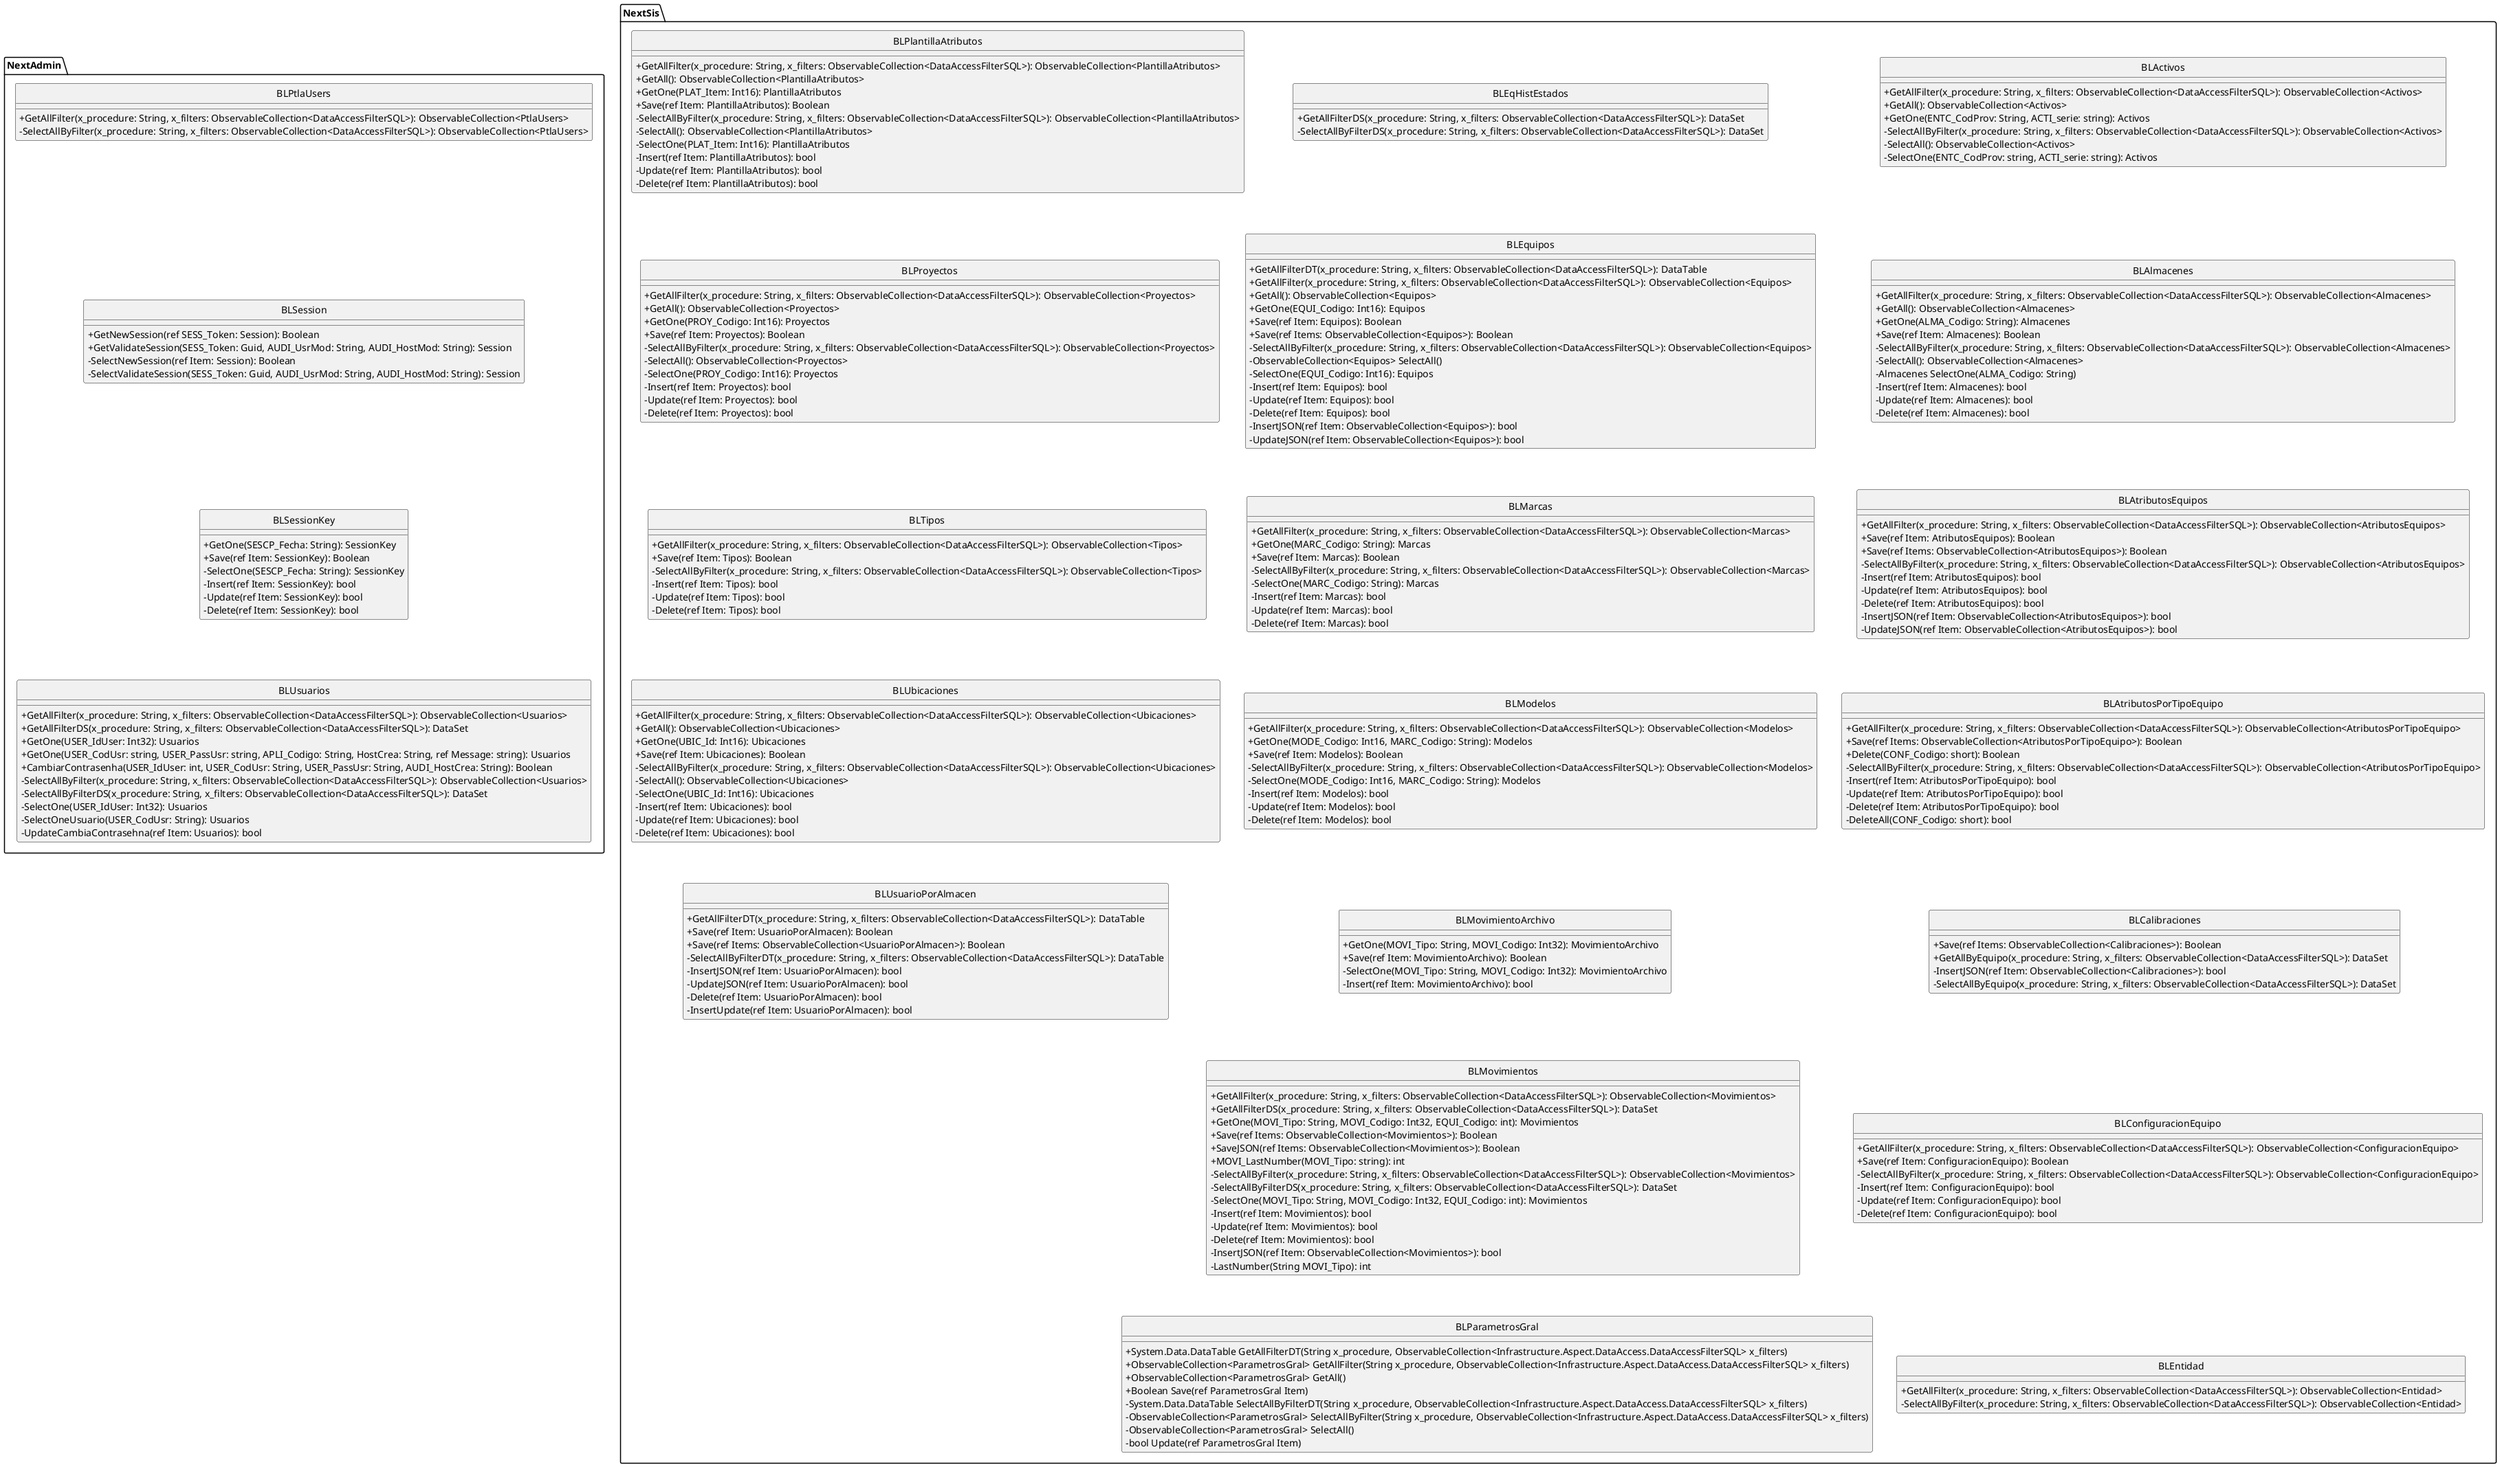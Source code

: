 @startuml BusinessLogic
skinparam ClassAttributeIconSize 0
hide circle
skinparam Linetype ortho

package "NextAdmin"{
    class BLSession{
        + GetNewSession(ref SESS_Token: Session): Boolean
        + GetValidateSession(SESS_Token: Guid, AUDI_UsrMod: String, AUDI_HostMod: String): Session
        - SelectNewSession(ref Item: Session): Boolean
        - SelectValidateSession(SESS_Token: Guid, AUDI_UsrMod: String, AUDI_HostMod: String): Session
    }

    class BLSessionKey{
        + GetOne(SESCP_Fecha: String): SessionKey
        + Save(ref Item: SessionKey): Boolean
        - SelectOne(SESCP_Fecha: String): SessionKey
        - Insert(ref Item: SessionKey): bool
        - Update(ref Item: SessionKey): bool
        - Delete(ref Item: SessionKey): bool
    }

    class BLPtlaUsers{
        + GetAllFilter(x_procedure: String, x_filters: ObservableCollection<DataAccessFilterSQL>): ObservableCollection<PtlaUsers>
        - SelectAllByFilter(x_procedure: String, x_filters: ObservableCollection<DataAccessFilterSQL>): ObservableCollection<PtlaUsers>
    }

    class BLUsuarios{
        + GetAllFilter(x_procedure: String, x_filters: ObservableCollection<DataAccessFilterSQL>): ObservableCollection<Usuarios>
        + GetAllFilterDS(x_procedure: String, x_filters: ObservableCollection<DataAccessFilterSQL>): DataSet
        + GetOne(USER_IdUser: Int32): Usuarios
        + GetOne(USER_CodUsr: string, USER_PassUsr: string, APLI_Codigo: String, HostCrea: String, ref Message: string): Usuarios
        + CambiarContrasenha(USER_IdUser: int, USER_CodUsr: String, USER_PassUsr: String, AUDI_HostCrea: String): Boolean
        - SelectAllByFilter(x_procedure: String, x_filters: ObservableCollection<DataAccessFilterSQL>): ObservableCollection<Usuarios>
        - SelectAllByFilterDS(x_procedure: String, x_filters: ObservableCollection<DataAccessFilterSQL>): DataSet
        - SelectOne(USER_IdUser: Int32): Usuarios
        - SelectOneUsuario(USER_CodUsr: String): Usuarios
        - UpdateCambiaContrasehna(ref Item: Usuarios): bool
    }
}

package "NextSis"{
        class BLActivos{
        + GetAllFilter(x_procedure: String, x_filters: ObservableCollection<DataAccessFilterSQL>): ObservableCollection<Activos>
        + GetAll(): ObservableCollection<Activos>
        + GetOne(ENTC_CodProv: String, ACTI_serie: string): Activos
        - SelectAllByFilter(x_procedure: String, x_filters: ObservableCollection<DataAccessFilterSQL>): ObservableCollection<Activos>
        - SelectAll(): ObservableCollection<Activos>
        - SelectOne(ENTC_CodProv: string, ACTI_serie: string): Activos
    }

    class BLAlmacenes{
        + GetAllFilter(x_procedure: String, x_filters: ObservableCollection<DataAccessFilterSQL>): ObservableCollection<Almacenes>
        + GetAll(): ObservableCollection<Almacenes>
        + GetOne(ALMA_Codigo: String): Almacenes
        + Save(ref Item: Almacenes): Boolean
        - SelectAllByFilter(x_procedure: String, x_filters: ObservableCollection<DataAccessFilterSQL>): ObservableCollection<Almacenes>
        - SelectAll(): ObservableCollection<Almacenes>
        - Almacenes SelectOne(ALMA_Codigo: String)
        - Insert(ref Item: Almacenes): bool
        - Update(ref Item: Almacenes): bool
        - Delete(ref Item: Almacenes): bool
    }

    class BLAtributosEquipos{
        + GetAllFilter(x_procedure: String, x_filters: ObservableCollection<DataAccessFilterSQL>): ObservableCollection<AtributosEquipos>
        + Save(ref Item: AtributosEquipos): Boolean
        + Save(ref Items: ObservableCollection<AtributosEquipos>): Boolean
        - SelectAllByFilter(x_procedure: String, x_filters: ObservableCollection<DataAccessFilterSQL>): ObservableCollection<AtributosEquipos>
        - Insert(ref Item: AtributosEquipos): bool
        - Update(ref Item: AtributosEquipos): bool
        - Delete(ref Item: AtributosEquipos): bool
        - InsertJSON(ref Item: ObservableCollection<AtributosEquipos>): bool
        - UpdateJSON(ref Item: ObservableCollection<AtributosEquipos>): bool
    }

    class BLAtributosPorTipoEquipo{
        + GetAllFilter(x_procedure: String, x_filters: ObservableCollection<DataAccessFilterSQL>): ObservableCollection<AtributosPorTipoEquipo>
        + Save(ref Items: ObservableCollection<AtributosPorTipoEquipo>): Boolean
        + Delete(CONF_Codigo: short): Boolean
        - SelectAllByFilter(x_procedure: String, x_filters: ObservableCollection<DataAccessFilterSQL>): ObservableCollection<AtributosPorTipoEquipo>
        - Insert(ref Item: AtributosPorTipoEquipo): bool
        - Update(ref Item: AtributosPorTipoEquipo): bool
        - Delete(ref Item: AtributosPorTipoEquipo): bool
        - DeleteAll(CONF_Codigo: short): bool
    }

    class BLCalibraciones{
        + Save(ref Items: ObservableCollection<Calibraciones>): Boolean
        + GetAllByEquipo(x_procedure: String, x_filters: ObservableCollection<DataAccessFilterSQL>): DataSet
        - InsertJSON(ref Item: ObservableCollection<Calibraciones>): bool
        - SelectAllByEquipo(x_procedure: String, x_filters: ObservableCollection<DataAccessFilterSQL>): DataSet
    }

    class BLConfiguracionEquipo{
        + GetAllFilter(x_procedure: String, x_filters: ObservableCollection<DataAccessFilterSQL>): ObservableCollection<ConfiguracionEquipo>
        + Save(ref Item: ConfiguracionEquipo): Boolean
        - SelectAllByFilter(x_procedure: String, x_filters: ObservableCollection<DataAccessFilterSQL>): ObservableCollection<ConfiguracionEquipo>
        - Insert(ref Item: ConfiguracionEquipo): bool
        - Update(ref Item: ConfiguracionEquipo): bool
        - Delete(ref Item: ConfiguracionEquipo): bool
    }

    class BLEntidad{
        + GetAllFilter(x_procedure: String, x_filters: ObservableCollection<DataAccessFilterSQL>): ObservableCollection<Entidad>
        - SelectAllByFilter(x_procedure: String, x_filters: ObservableCollection<DataAccessFilterSQL>): ObservableCollection<Entidad>
    }

    class BLEqHistEstados{
        + GetAllFilterDS(x_procedure: String, x_filters: ObservableCollection<DataAccessFilterSQL>): DataSet
        - SelectAllByFilterDS(x_procedure: String, x_filters: ObservableCollection<DataAccessFilterSQL>): DataSet
    }

    class BLEquipos{
        + GetAllFilterDT(x_procedure: String, x_filters: ObservableCollection<DataAccessFilterSQL>): DataTable
        + GetAllFilter(x_procedure: String, x_filters: ObservableCollection<DataAccessFilterSQL>): ObservableCollection<Equipos>
        + GetAll(): ObservableCollection<Equipos>
        + GetOne(EQUI_Codigo: Int16): Equipos
        + Save(ref Item: Equipos): Boolean
        + Save(ref Items: ObservableCollection<Equipos>): Boolean
        - SelectAllByFilter(x_procedure: String, x_filters: ObservableCollection<DataAccessFilterSQL>): ObservableCollection<Equipos>
        - ObservableCollection<Equipos> SelectAll()
        - SelectOne(EQUI_Codigo: Int16): Equipos
        - Insert(ref Item: Equipos): bool
        - Update(ref Item: Equipos): bool
        - Delete(ref Item: Equipos): bool
        - InsertJSON(ref Item: ObservableCollection<Equipos>): bool
        - UpdateJSON(ref Item: ObservableCollection<Equipos>): bool
    }

    class BLMarcas{
        + GetAllFilter(x_procedure: String, x_filters: ObservableCollection<DataAccessFilterSQL>): ObservableCollection<Marcas>
        + GetOne(MARC_Codigo: String): Marcas
        + Save(ref Item: Marcas): Boolean
        - SelectAllByFilter(x_procedure: String, x_filters: ObservableCollection<DataAccessFilterSQL>): ObservableCollection<Marcas>
        - SelectOne(MARC_Codigo: String): Marcas
        - Insert(ref Item: Marcas): bool
        - Update(ref Item: Marcas): bool
        - Delete(ref Item: Marcas): bool
    }

    class BLModelos{
        + GetAllFilter(x_procedure: String, x_filters: ObservableCollection<DataAccessFilterSQL>): ObservableCollection<Modelos>
        + GetOne(MODE_Codigo: Int16, MARC_Codigo: String): Modelos
        + Save(ref Item: Modelos): Boolean
        - SelectAllByFilter(x_procedure: String, x_filters: ObservableCollection<DataAccessFilterSQL>): ObservableCollection<Modelos>
        - SelectOne(MODE_Codigo: Int16, MARC_Codigo: String): Modelos
        - Insert(ref Item: Modelos): bool
        - Update(ref Item: Modelos): bool
        - Delete(ref Item: Modelos): bool
    }

    class BLMovimientoArchivo{
        + GetOne(MOVI_Tipo: String, MOVI_Codigo: Int32): MovimientoArchivo
        + Save(ref Item: MovimientoArchivo): Boolean
        - SelectOne(MOVI_Tipo: String, MOVI_Codigo: Int32): MovimientoArchivo
        - Insert(ref Item: MovimientoArchivo): bool
    }

    class BLMovimientos{
        + GetAllFilter(x_procedure: String, x_filters: ObservableCollection<DataAccessFilterSQL>): ObservableCollection<Movimientos>
        + GetAllFilterDS(x_procedure: String, x_filters: ObservableCollection<DataAccessFilterSQL>): DataSet
        + GetOne(MOVI_Tipo: String, MOVI_Codigo: Int32, EQUI_Codigo: int): Movimientos
        + Save(ref Items: ObservableCollection<Movimientos>): Boolean
        + SaveJSON(ref Items: ObservableCollection<Movimientos>): Boolean
        + MOVI_LastNumber(MOVI_Tipo: string): int
        - SelectAllByFilter(x_procedure: String, x_filters: ObservableCollection<DataAccessFilterSQL>): ObservableCollection<Movimientos>
        - SelectAllByFilterDS(x_procedure: String, x_filters: ObservableCollection<DataAccessFilterSQL>): DataSet
        - SelectOne(MOVI_Tipo: String, MOVI_Codigo: Int32, EQUI_Codigo: int): Movimientos
        - Insert(ref Item: Movimientos): bool
        - Update(ref Item: Movimientos): bool
        - Delete(ref Item: Movimientos): bool
        - InsertJSON(ref Item: ObservableCollection<Movimientos>): bool
        - LastNumber(String MOVI_Tipo): int
    }

    class BLParametrosGral{
        + System.Data.DataTable GetAllFilterDT(String x_procedure, ObservableCollection<Infrastructure.Aspect.DataAccess.DataAccessFilterSQL> x_filters)
        + ObservableCollection<ParametrosGral> GetAllFilter(String x_procedure, ObservableCollection<Infrastructure.Aspect.DataAccess.DataAccessFilterSQL> x_filters)
        + ObservableCollection<ParametrosGral> GetAll()
        + Boolean Save(ref ParametrosGral Item)
        - System.Data.DataTable SelectAllByFilterDT(String x_procedure, ObservableCollection<Infrastructure.Aspect.DataAccess.DataAccessFilterSQL> x_filters)
        - ObservableCollection<ParametrosGral> SelectAllByFilter(String x_procedure, ObservableCollection<Infrastructure.Aspect.DataAccess.DataAccessFilterSQL> x_filters)
        - ObservableCollection<ParametrosGral> SelectAll()
        - bool Update(ref ParametrosGral Item)
    }

    class BLPlantillaAtributos{
        + GetAllFilter(x_procedure: String, x_filters: ObservableCollection<DataAccessFilterSQL>): ObservableCollection<PlantillaAtributos>
        + GetAll(): ObservableCollection<PlantillaAtributos>
        + GetOne(PLAT_Item: Int16): PlantillaAtributos
        + Save(ref Item: PlantillaAtributos): Boolean
        - SelectAllByFilter(x_procedure: String, x_filters: ObservableCollection<DataAccessFilterSQL>): ObservableCollection<PlantillaAtributos>
        - SelectAll(): ObservableCollection<PlantillaAtributos>
        - SelectOne(PLAT_Item: Int16): PlantillaAtributos
        - Insert(ref Item: PlantillaAtributos): bool
        - Update(ref Item: PlantillaAtributos): bool
        - Delete(ref Item: PlantillaAtributos): bool
    }

    class BLProyectos{
        + GetAllFilter(x_procedure: String, x_filters: ObservableCollection<DataAccessFilterSQL>): ObservableCollection<Proyectos>
        + GetAll(): ObservableCollection<Proyectos>
        + GetOne(PROY_Codigo: Int16): Proyectos
        + Save(ref Item: Proyectos): Boolean
        - SelectAllByFilter(x_procedure: String, x_filters: ObservableCollection<DataAccessFilterSQL>): ObservableCollection<Proyectos>
        - SelectAll(): ObservableCollection<Proyectos>
        - SelectOne(PROY_Codigo: Int16): Proyectos
        - Insert(ref Item: Proyectos): bool
        - Update(ref Item: Proyectos): bool
        - Delete(ref Item: Proyectos): bool
    }

    class BLTipos{
        + GetAllFilter(x_procedure: String, x_filters: ObservableCollection<DataAccessFilterSQL>): ObservableCollection<Tipos>
        + Save(ref Item: Tipos): Boolean
        - SelectAllByFilter(x_procedure: String, x_filters: ObservableCollection<DataAccessFilterSQL>): ObservableCollection<Tipos>
        - Insert(ref Item: Tipos): bool
        - Update(ref Item: Tipos): bool
        - Delete(ref Item: Tipos): bool
    }

    class BLUbicaciones{
        + GetAllFilter(x_procedure: String, x_filters: ObservableCollection<DataAccessFilterSQL>): ObservableCollection<Ubicaciones>
        + GetAll(): ObservableCollection<Ubicaciones>
        + GetOne(UBIC_Id: Int16): Ubicaciones
        + Save(ref Item: Ubicaciones): Boolean
        - SelectAllByFilter(x_procedure: String, x_filters: ObservableCollection<DataAccessFilterSQL>): ObservableCollection<Ubicaciones>
        - SelectAll(): ObservableCollection<Ubicaciones>
        - SelectOne(UBIC_Id: Int16): Ubicaciones
        - Insert(ref Item: Ubicaciones): bool
        - Update(ref Item: Ubicaciones): bool
        - Delete(ref Item: Ubicaciones): bool
    }

    class BLUsuarioPorAlmacen{
        + GetAllFilterDT(x_procedure: String, x_filters: ObservableCollection<DataAccessFilterSQL>): DataTable
        + Save(ref Item: UsuarioPorAlmacen): Boolean
        + Save(ref Items: ObservableCollection<UsuarioPorAlmacen>): Boolean
        - SelectAllByFilterDT(x_procedure: String, x_filters: ObservableCollection<DataAccessFilterSQL>): DataTable
        - InsertJSON(ref Item: UsuarioPorAlmacen): bool
        - UpdateJSON(ref Item: UsuarioPorAlmacen): bool
        - Delete(ref Item: UsuarioPorAlmacen): bool
        - InsertUpdate(ref Item: UsuarioPorAlmacen): bool
    }
}

BLPtlaUsers -[hidden]-> BLSession
BLSession -[hidden]-> BLSessionKey
BLSessionKey -[hidden]-> BLUsuarios

BLActivos -[hidden]-> BLAlmacenes
BLAlmacenes -[hidden]-> BLAtributosEquipos
BLAtributosEquipos -[hidden]-> BLAtributosPorTipoEquipo
BLAtributosPorTipoEquipo -[hidden]-> BLCalibraciones
BLCalibraciones -[hidden]-> BLConfiguracionEquipo
BLConfiguracionEquipo -[hidden]-> BLEntidad

BLEqHistEstados -[hidden]-> BLEquipos
BLEquipos -[hidden]-> BLMarcas
BLMarcas -[hidden]-> BLModelos
BLModelos -[hidden]-> BLMovimientoArchivo
BLMovimientoArchivo -[hidden]-> BLMovimientos
BLMovimientos -[hidden]-> BLParametrosGral

BLPlantillaAtributos -[hidden]-> BLProyectos
BLProyectos -[hidden]-> BLTipos
BLTipos -[hidden]-> BLUbicaciones
BLUbicaciones -[hidden]-> BLUsuarioPorAlmacen
@enduml